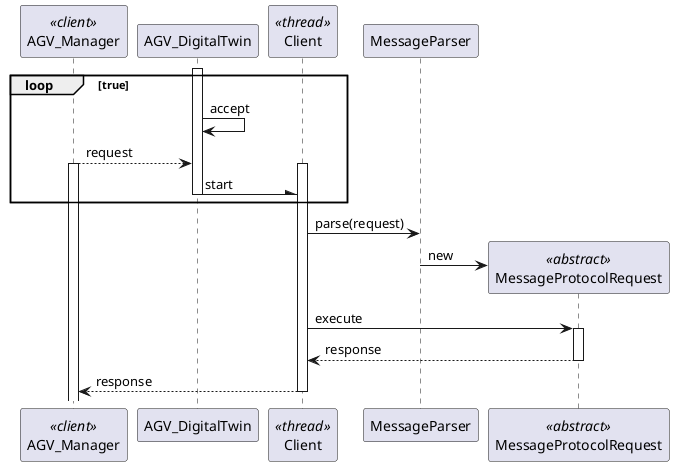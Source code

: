 @startuml
'https://plantuml.com/sequence-diagram

participant AGV_Manager <<client>>

loop true
Activate AGV_DigitalTwin
AGV_DigitalTwin -> AGV_DigitalTwin: accept
AGV_Manager --> AGV_DigitalTwin: request
activate AGV_Manager
participant Client <<thread>>
activate Client
AGV_DigitalTwin -\ Client: start
deactivate AGV_DigitalTwin
end
Client -> MessageParser:parse(request)
create MessageProtocolRequest <<abstract>>
MessageParser -> MessageProtocolRequest:new
Client -> MessageProtocolRequest: execute
activate MessageProtocolRequest
MessageProtocolRequest --> Client: response
deactivate MessageProtocolRequest
Client --> AGV_Manager: response
deactivate Client



@enduml